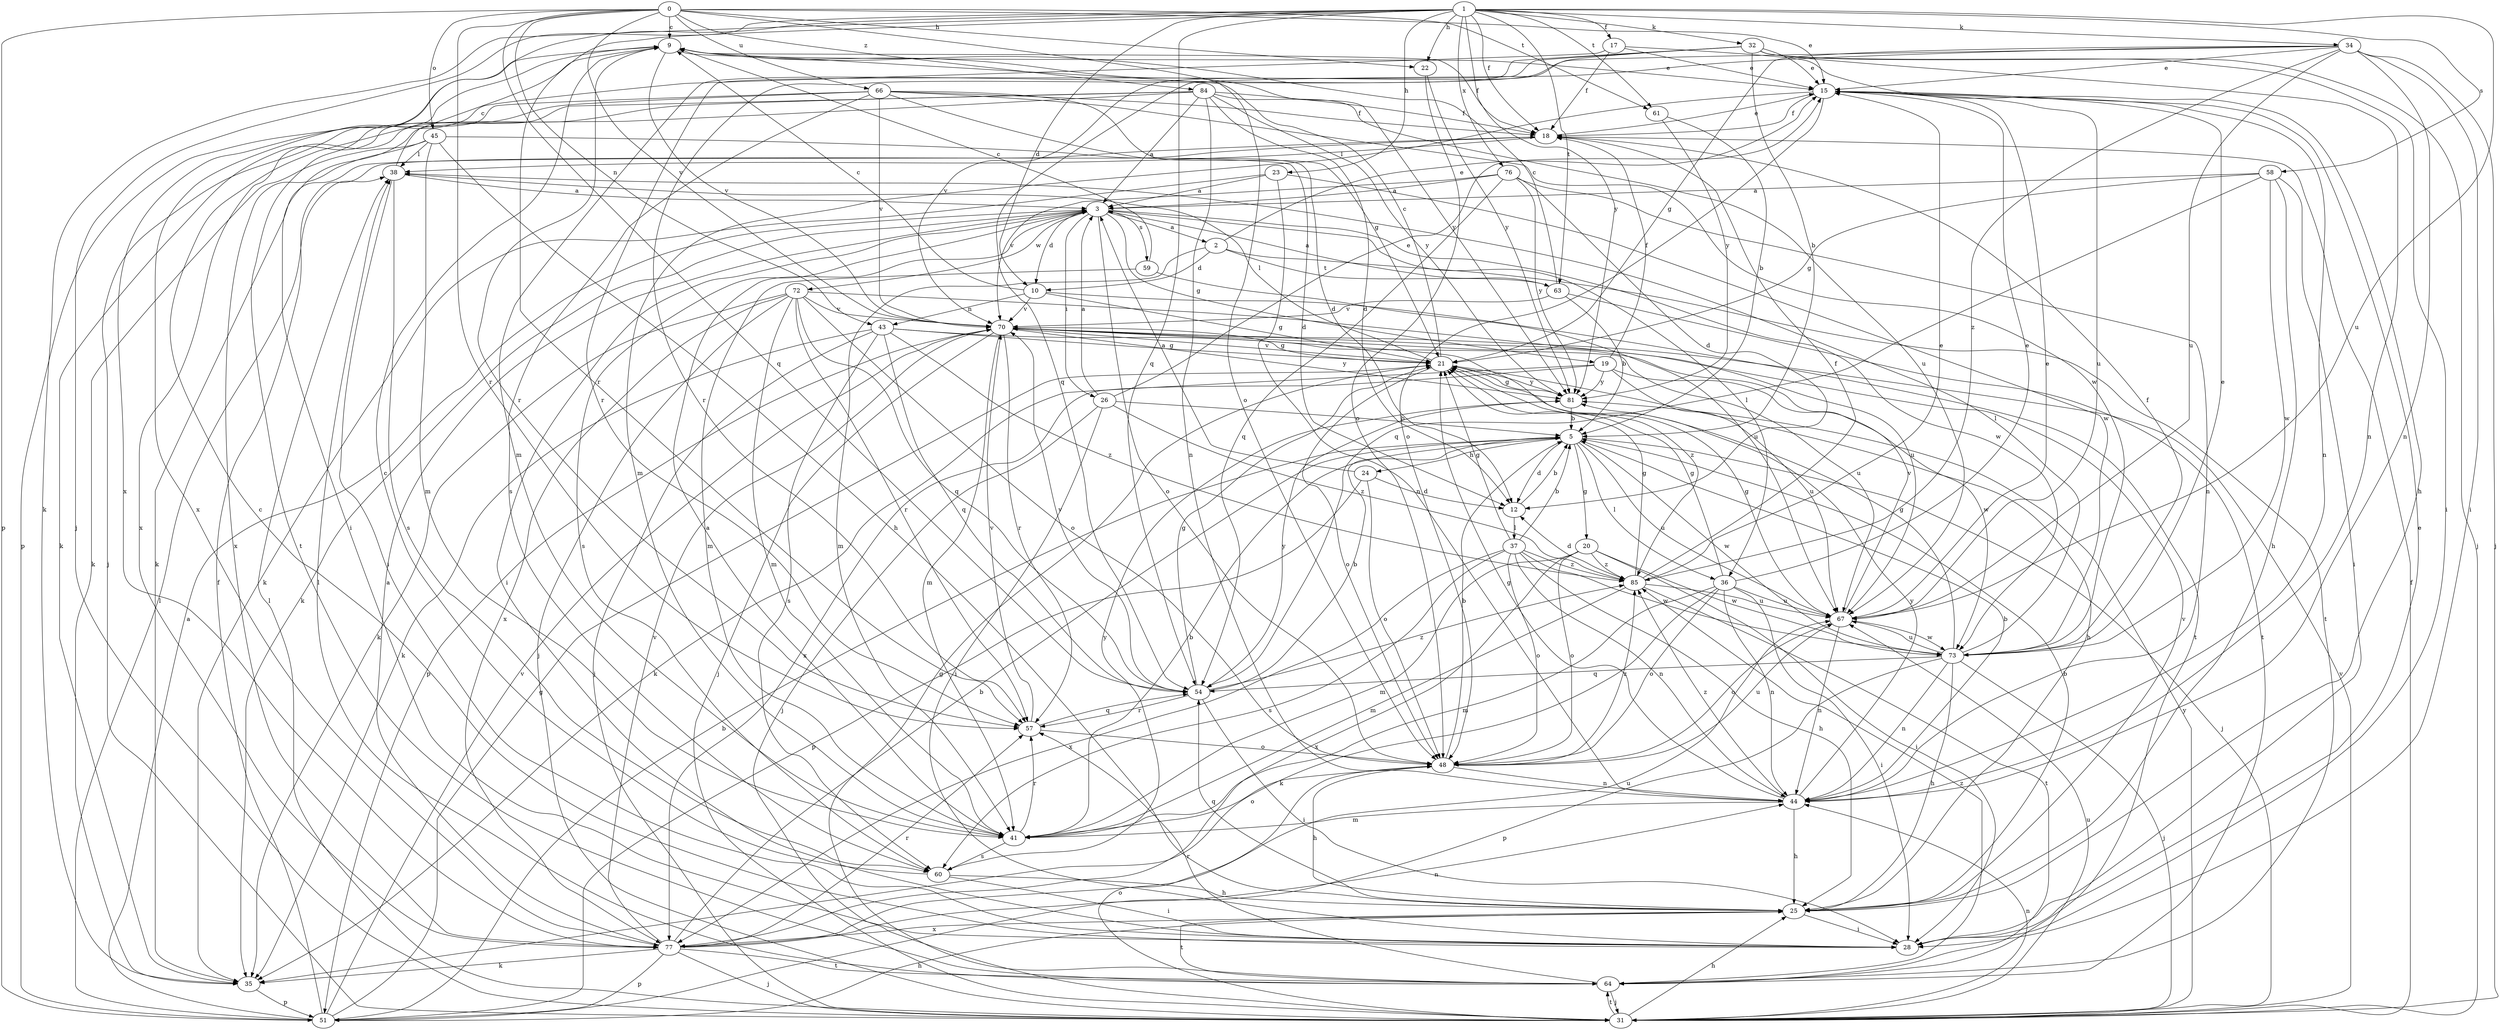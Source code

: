 strict digraph  {
0;
1;
2;
3;
5;
9;
10;
12;
15;
17;
18;
19;
20;
21;
22;
23;
24;
25;
26;
28;
31;
32;
34;
35;
36;
37;
38;
41;
43;
44;
45;
48;
51;
54;
57;
58;
59;
60;
61;
63;
64;
66;
67;
70;
72;
73;
76;
77;
81;
84;
85;
0 -> 9  [label=c];
0 -> 15  [label=e];
0 -> 22  [label=h];
0 -> 43  [label=n];
0 -> 45  [label=o];
0 -> 48  [label=o];
0 -> 51  [label=p];
0 -> 54  [label=q];
0 -> 57  [label=r];
0 -> 61  [label=t];
0 -> 66  [label=u];
0 -> 70  [label=v];
0 -> 84  [label=z];
1 -> 10  [label=d];
1 -> 17  [label=f];
1 -> 18  [label=f];
1 -> 22  [label=h];
1 -> 23  [label=h];
1 -> 31  [label=j];
1 -> 32  [label=k];
1 -> 34  [label=k];
1 -> 35  [label=k];
1 -> 54  [label=q];
1 -> 57  [label=r];
1 -> 58  [label=s];
1 -> 61  [label=t];
1 -> 63  [label=t];
1 -> 67  [label=u];
1 -> 76  [label=x];
1 -> 77  [label=x];
1 -> 81  [label=y];
2 -> 10  [label=d];
2 -> 15  [label=e];
2 -> 41  [label=m];
2 -> 63  [label=t];
2 -> 64  [label=t];
3 -> 2  [label=a];
3 -> 10  [label=d];
3 -> 19  [label=g];
3 -> 26  [label=i];
3 -> 28  [label=i];
3 -> 35  [label=k];
3 -> 36  [label=l];
3 -> 48  [label=o];
3 -> 59  [label=s];
3 -> 60  [label=s];
3 -> 72  [label=w];
3 -> 73  [label=w];
5 -> 12  [label=d];
5 -> 20  [label=g];
5 -> 24  [label=h];
5 -> 31  [label=j];
5 -> 36  [label=l];
5 -> 67  [label=u];
5 -> 73  [label=w];
9 -> 15  [label=e];
9 -> 18  [label=f];
9 -> 51  [label=p];
9 -> 57  [label=r];
9 -> 70  [label=v];
9 -> 81  [label=y];
10 -> 9  [label=c];
10 -> 21  [label=g];
10 -> 43  [label=n];
10 -> 64  [label=t];
10 -> 70  [label=v];
12 -> 5  [label=b];
12 -> 37  [label=l];
15 -> 18  [label=f];
15 -> 41  [label=m];
15 -> 44  [label=n];
15 -> 48  [label=o];
15 -> 67  [label=u];
17 -> 15  [label=e];
17 -> 18  [label=f];
17 -> 25  [label=h];
17 -> 77  [label=x];
18 -> 15  [label=e];
18 -> 35  [label=k];
18 -> 38  [label=l];
19 -> 18  [label=f];
19 -> 35  [label=k];
19 -> 67  [label=u];
19 -> 73  [label=w];
19 -> 77  [label=x];
19 -> 81  [label=y];
20 -> 28  [label=i];
20 -> 41  [label=m];
20 -> 48  [label=o];
20 -> 73  [label=w];
20 -> 77  [label=x];
20 -> 85  [label=z];
21 -> 9  [label=c];
21 -> 25  [label=h];
21 -> 38  [label=l];
21 -> 48  [label=o];
21 -> 70  [label=v];
21 -> 81  [label=y];
22 -> 48  [label=o];
22 -> 81  [label=y];
23 -> 3  [label=a];
23 -> 35  [label=k];
23 -> 44  [label=n];
23 -> 73  [label=w];
24 -> 3  [label=a];
24 -> 12  [label=d];
24 -> 48  [label=o];
24 -> 51  [label=p];
25 -> 5  [label=b];
25 -> 28  [label=i];
25 -> 54  [label=q];
25 -> 64  [label=t];
25 -> 70  [label=v];
25 -> 77  [label=x];
26 -> 3  [label=a];
26 -> 5  [label=b];
26 -> 15  [label=e];
26 -> 28  [label=i];
26 -> 31  [label=j];
26 -> 85  [label=z];
28 -> 9  [label=c];
28 -> 15  [label=e];
31 -> 18  [label=f];
31 -> 25  [label=h];
31 -> 38  [label=l];
31 -> 44  [label=n];
31 -> 48  [label=o];
31 -> 64  [label=t];
31 -> 67  [label=u];
31 -> 70  [label=v];
31 -> 81  [label=y];
32 -> 5  [label=b];
32 -> 15  [label=e];
32 -> 28  [label=i];
32 -> 31  [label=j];
32 -> 41  [label=m];
32 -> 44  [label=n];
32 -> 57  [label=r];
32 -> 70  [label=v];
34 -> 15  [label=e];
34 -> 21  [label=g];
34 -> 28  [label=i];
34 -> 31  [label=j];
34 -> 44  [label=n];
34 -> 54  [label=q];
34 -> 57  [label=r];
34 -> 67  [label=u];
34 -> 85  [label=z];
35 -> 51  [label=p];
36 -> 15  [label=e];
36 -> 21  [label=g];
36 -> 28  [label=i];
36 -> 35  [label=k];
36 -> 41  [label=m];
36 -> 44  [label=n];
36 -> 48  [label=o];
36 -> 67  [label=u];
37 -> 5  [label=b];
37 -> 21  [label=g];
37 -> 25  [label=h];
37 -> 44  [label=n];
37 -> 48  [label=o];
37 -> 60  [label=s];
37 -> 73  [label=w];
37 -> 77  [label=x];
37 -> 85  [label=z];
38 -> 3  [label=a];
38 -> 9  [label=c];
38 -> 28  [label=i];
38 -> 60  [label=s];
41 -> 3  [label=a];
41 -> 5  [label=b];
41 -> 48  [label=o];
41 -> 57  [label=r];
41 -> 60  [label=s];
43 -> 21  [label=g];
43 -> 31  [label=j];
43 -> 35  [label=k];
43 -> 54  [label=q];
43 -> 60  [label=s];
43 -> 67  [label=u];
43 -> 85  [label=z];
44 -> 5  [label=b];
44 -> 21  [label=g];
44 -> 25  [label=h];
44 -> 41  [label=m];
44 -> 81  [label=y];
44 -> 85  [label=z];
45 -> 12  [label=d];
45 -> 25  [label=h];
45 -> 35  [label=k];
45 -> 38  [label=l];
45 -> 41  [label=m];
45 -> 77  [label=x];
48 -> 5  [label=b];
48 -> 25  [label=h];
48 -> 44  [label=n];
48 -> 67  [label=u];
48 -> 85  [label=z];
51 -> 3  [label=a];
51 -> 5  [label=b];
51 -> 18  [label=f];
51 -> 21  [label=g];
51 -> 25  [label=h];
51 -> 38  [label=l];
51 -> 70  [label=v];
54 -> 5  [label=b];
54 -> 21  [label=g];
54 -> 28  [label=i];
54 -> 57  [label=r];
54 -> 70  [label=v];
54 -> 81  [label=y];
54 -> 85  [label=z];
57 -> 48  [label=o];
57 -> 54  [label=q];
57 -> 70  [label=v];
58 -> 3  [label=a];
58 -> 21  [label=g];
58 -> 25  [label=h];
58 -> 28  [label=i];
58 -> 54  [label=q];
58 -> 73  [label=w];
59 -> 9  [label=c];
59 -> 41  [label=m];
59 -> 67  [label=u];
60 -> 9  [label=c];
60 -> 25  [label=h];
60 -> 28  [label=i];
60 -> 81  [label=y];
61 -> 5  [label=b];
61 -> 81  [label=y];
63 -> 3  [label=a];
63 -> 5  [label=b];
63 -> 9  [label=c];
63 -> 64  [label=t];
63 -> 70  [label=v];
64 -> 21  [label=g];
64 -> 31  [label=j];
64 -> 38  [label=l];
64 -> 57  [label=r];
64 -> 85  [label=z];
66 -> 12  [label=d];
66 -> 18  [label=f];
66 -> 21  [label=g];
66 -> 31  [label=j];
66 -> 60  [label=s];
66 -> 64  [label=t];
66 -> 70  [label=v];
66 -> 73  [label=w];
67 -> 15  [label=e];
67 -> 21  [label=g];
67 -> 44  [label=n];
67 -> 48  [label=o];
67 -> 70  [label=v];
67 -> 73  [label=w];
70 -> 21  [label=g];
70 -> 31  [label=j];
70 -> 41  [label=m];
70 -> 51  [label=p];
70 -> 57  [label=r];
70 -> 81  [label=y];
70 -> 85  [label=z];
72 -> 31  [label=j];
72 -> 35  [label=k];
72 -> 41  [label=m];
72 -> 48  [label=o];
72 -> 54  [label=q];
72 -> 57  [label=r];
72 -> 67  [label=u];
72 -> 70  [label=v];
72 -> 77  [label=x];
73 -> 15  [label=e];
73 -> 18  [label=f];
73 -> 21  [label=g];
73 -> 25  [label=h];
73 -> 31  [label=j];
73 -> 38  [label=l];
73 -> 44  [label=n];
73 -> 51  [label=p];
73 -> 54  [label=q];
73 -> 67  [label=u];
76 -> 3  [label=a];
76 -> 12  [label=d];
76 -> 44  [label=n];
76 -> 54  [label=q];
76 -> 70  [label=v];
76 -> 81  [label=y];
77 -> 3  [label=a];
77 -> 5  [label=b];
77 -> 31  [label=j];
77 -> 35  [label=k];
77 -> 44  [label=n];
77 -> 51  [label=p];
77 -> 57  [label=r];
77 -> 64  [label=t];
77 -> 67  [label=u];
77 -> 70  [label=v];
81 -> 5  [label=b];
81 -> 21  [label=g];
84 -> 3  [label=a];
84 -> 12  [label=d];
84 -> 18  [label=f];
84 -> 28  [label=i];
84 -> 35  [label=k];
84 -> 44  [label=n];
84 -> 67  [label=u];
84 -> 77  [label=x];
84 -> 81  [label=y];
85 -> 12  [label=d];
85 -> 15  [label=e];
85 -> 18  [label=f];
85 -> 21  [label=g];
85 -> 41  [label=m];
85 -> 64  [label=t];
85 -> 67  [label=u];
}
